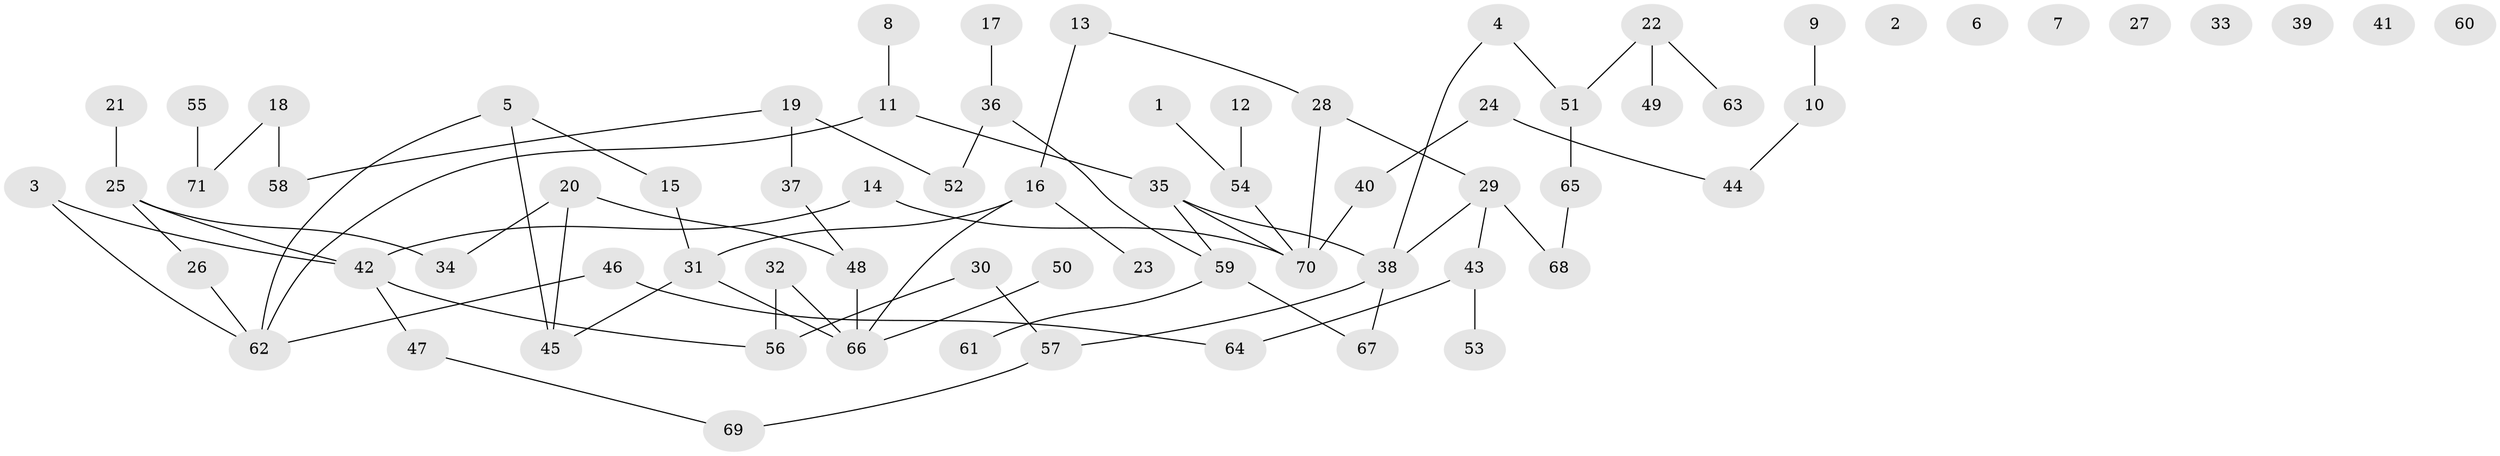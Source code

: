 // coarse degree distribution, {4: 0.22727272727272727, 7: 0.045454545454545456, 3: 0.09090909090909091, 2: 0.4090909090909091, 1: 0.13636363636363635, 5: 0.09090909090909091}
// Generated by graph-tools (version 1.1) at 2025/48/03/04/25 22:48:08]
// undirected, 71 vertices, 77 edges
graph export_dot {
  node [color=gray90,style=filled];
  1;
  2;
  3;
  4;
  5;
  6;
  7;
  8;
  9;
  10;
  11;
  12;
  13;
  14;
  15;
  16;
  17;
  18;
  19;
  20;
  21;
  22;
  23;
  24;
  25;
  26;
  27;
  28;
  29;
  30;
  31;
  32;
  33;
  34;
  35;
  36;
  37;
  38;
  39;
  40;
  41;
  42;
  43;
  44;
  45;
  46;
  47;
  48;
  49;
  50;
  51;
  52;
  53;
  54;
  55;
  56;
  57;
  58;
  59;
  60;
  61;
  62;
  63;
  64;
  65;
  66;
  67;
  68;
  69;
  70;
  71;
  1 -- 54;
  3 -- 42;
  3 -- 62;
  4 -- 38;
  4 -- 51;
  5 -- 15;
  5 -- 45;
  5 -- 62;
  8 -- 11;
  9 -- 10;
  10 -- 44;
  11 -- 35;
  11 -- 62;
  12 -- 54;
  13 -- 16;
  13 -- 28;
  14 -- 42;
  14 -- 70;
  15 -- 31;
  16 -- 23;
  16 -- 31;
  16 -- 66;
  17 -- 36;
  18 -- 58;
  18 -- 71;
  19 -- 37;
  19 -- 52;
  19 -- 58;
  20 -- 34;
  20 -- 45;
  20 -- 48;
  21 -- 25;
  22 -- 49;
  22 -- 51;
  22 -- 63;
  24 -- 40;
  24 -- 44;
  25 -- 26;
  25 -- 34;
  25 -- 42;
  26 -- 62;
  28 -- 29;
  28 -- 70;
  29 -- 38;
  29 -- 43;
  29 -- 68;
  30 -- 56;
  30 -- 57;
  31 -- 45;
  31 -- 66;
  32 -- 56;
  32 -- 66;
  35 -- 38;
  35 -- 59;
  35 -- 70;
  36 -- 52;
  36 -- 59;
  37 -- 48;
  38 -- 57;
  38 -- 67;
  40 -- 70;
  42 -- 47;
  42 -- 56;
  43 -- 53;
  43 -- 64;
  46 -- 62;
  46 -- 64;
  47 -- 69;
  48 -- 66;
  50 -- 66;
  51 -- 65;
  54 -- 70;
  55 -- 71;
  57 -- 69;
  59 -- 61;
  59 -- 67;
  65 -- 68;
}
